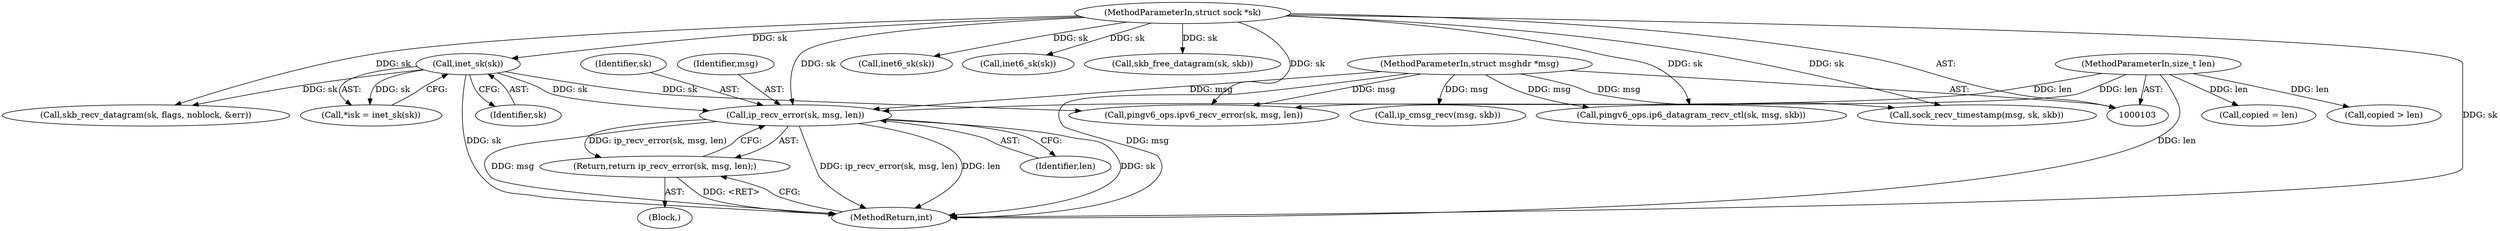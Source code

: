 digraph "0_linux_bceaa90240b6019ed73b49965eac7d167610be69_0@API" {
"1000152" [label="(Call,ip_recv_error(sk, msg, len))"];
"1000115" [label="(Call,inet_sk(sk))"];
"1000105" [label="(MethodParameterIn,struct sock *sk)"];
"1000106" [label="(MethodParameterIn,struct msghdr *msg)"];
"1000107" [label="(MethodParameterIn,size_t len)"];
"1000151" [label="(Return,return ip_recv_error(sk, msg, len);)"];
"1000153" [label="(Identifier,sk)"];
"1000350" [label="(Call,pingv6_ops.ip6_datagram_recv_ctl(sk, msg, skb))"];
"1000151" [label="(Return,return ip_recv_error(sk, msg, len);)"];
"1000163" [label="(Call,pingv6_ops.ipv6_recv_error(sk, msg, len))"];
"1000150" [label="(Block,)"];
"1000116" [label="(Identifier,sk)"];
"1000169" [label="(Call,skb_recv_datagram(sk, flags, noblock, &err))"];
"1000154" [label="(Identifier,msg)"];
"1000115" [label="(Call,inet_sk(sk))"];
"1000265" [label="(Call,ip_cmsg_recv(msg, skb))"];
"1000346" [label="(Call,inet6_sk(sk))"];
"1000107" [label="(MethodParameterIn,size_t len)"];
"1000277" [label="(Call,inet6_sk(sk))"];
"1000194" [label="(Call,copied = len)"];
"1000361" [label="(Call,skb_free_datagram(sk, skb))"];
"1000152" [label="(Call,ip_recv_error(sk, msg, len))"];
"1000106" [label="(MethodParameterIn,struct msghdr *msg)"];
"1000105" [label="(MethodParameterIn,struct sock *sk)"];
"1000155" [label="(Identifier,len)"];
"1000185" [label="(Call,copied > len)"];
"1000209" [label="(Call,sock_recv_timestamp(msg, sk, skb))"];
"1000370" [label="(MethodReturn,int)"];
"1000113" [label="(Call,*isk = inet_sk(sk))"];
"1000152" -> "1000151"  [label="AST: "];
"1000152" -> "1000155"  [label="CFG: "];
"1000153" -> "1000152"  [label="AST: "];
"1000154" -> "1000152"  [label="AST: "];
"1000155" -> "1000152"  [label="AST: "];
"1000151" -> "1000152"  [label="CFG: "];
"1000152" -> "1000370"  [label="DDG: ip_recv_error(sk, msg, len)"];
"1000152" -> "1000370"  [label="DDG: len"];
"1000152" -> "1000370"  [label="DDG: sk"];
"1000152" -> "1000370"  [label="DDG: msg"];
"1000152" -> "1000151"  [label="DDG: ip_recv_error(sk, msg, len)"];
"1000115" -> "1000152"  [label="DDG: sk"];
"1000105" -> "1000152"  [label="DDG: sk"];
"1000106" -> "1000152"  [label="DDG: msg"];
"1000107" -> "1000152"  [label="DDG: len"];
"1000115" -> "1000113"  [label="AST: "];
"1000115" -> "1000116"  [label="CFG: "];
"1000116" -> "1000115"  [label="AST: "];
"1000113" -> "1000115"  [label="CFG: "];
"1000115" -> "1000370"  [label="DDG: sk"];
"1000115" -> "1000113"  [label="DDG: sk"];
"1000105" -> "1000115"  [label="DDG: sk"];
"1000115" -> "1000163"  [label="DDG: sk"];
"1000115" -> "1000169"  [label="DDG: sk"];
"1000105" -> "1000103"  [label="AST: "];
"1000105" -> "1000370"  [label="DDG: sk"];
"1000105" -> "1000163"  [label="DDG: sk"];
"1000105" -> "1000169"  [label="DDG: sk"];
"1000105" -> "1000209"  [label="DDG: sk"];
"1000105" -> "1000277"  [label="DDG: sk"];
"1000105" -> "1000346"  [label="DDG: sk"];
"1000105" -> "1000350"  [label="DDG: sk"];
"1000105" -> "1000361"  [label="DDG: sk"];
"1000106" -> "1000103"  [label="AST: "];
"1000106" -> "1000370"  [label="DDG: msg"];
"1000106" -> "1000163"  [label="DDG: msg"];
"1000106" -> "1000209"  [label="DDG: msg"];
"1000106" -> "1000265"  [label="DDG: msg"];
"1000106" -> "1000350"  [label="DDG: msg"];
"1000107" -> "1000103"  [label="AST: "];
"1000107" -> "1000370"  [label="DDG: len"];
"1000107" -> "1000163"  [label="DDG: len"];
"1000107" -> "1000185"  [label="DDG: len"];
"1000107" -> "1000194"  [label="DDG: len"];
"1000151" -> "1000150"  [label="AST: "];
"1000370" -> "1000151"  [label="CFG: "];
"1000151" -> "1000370"  [label="DDG: <RET>"];
}
